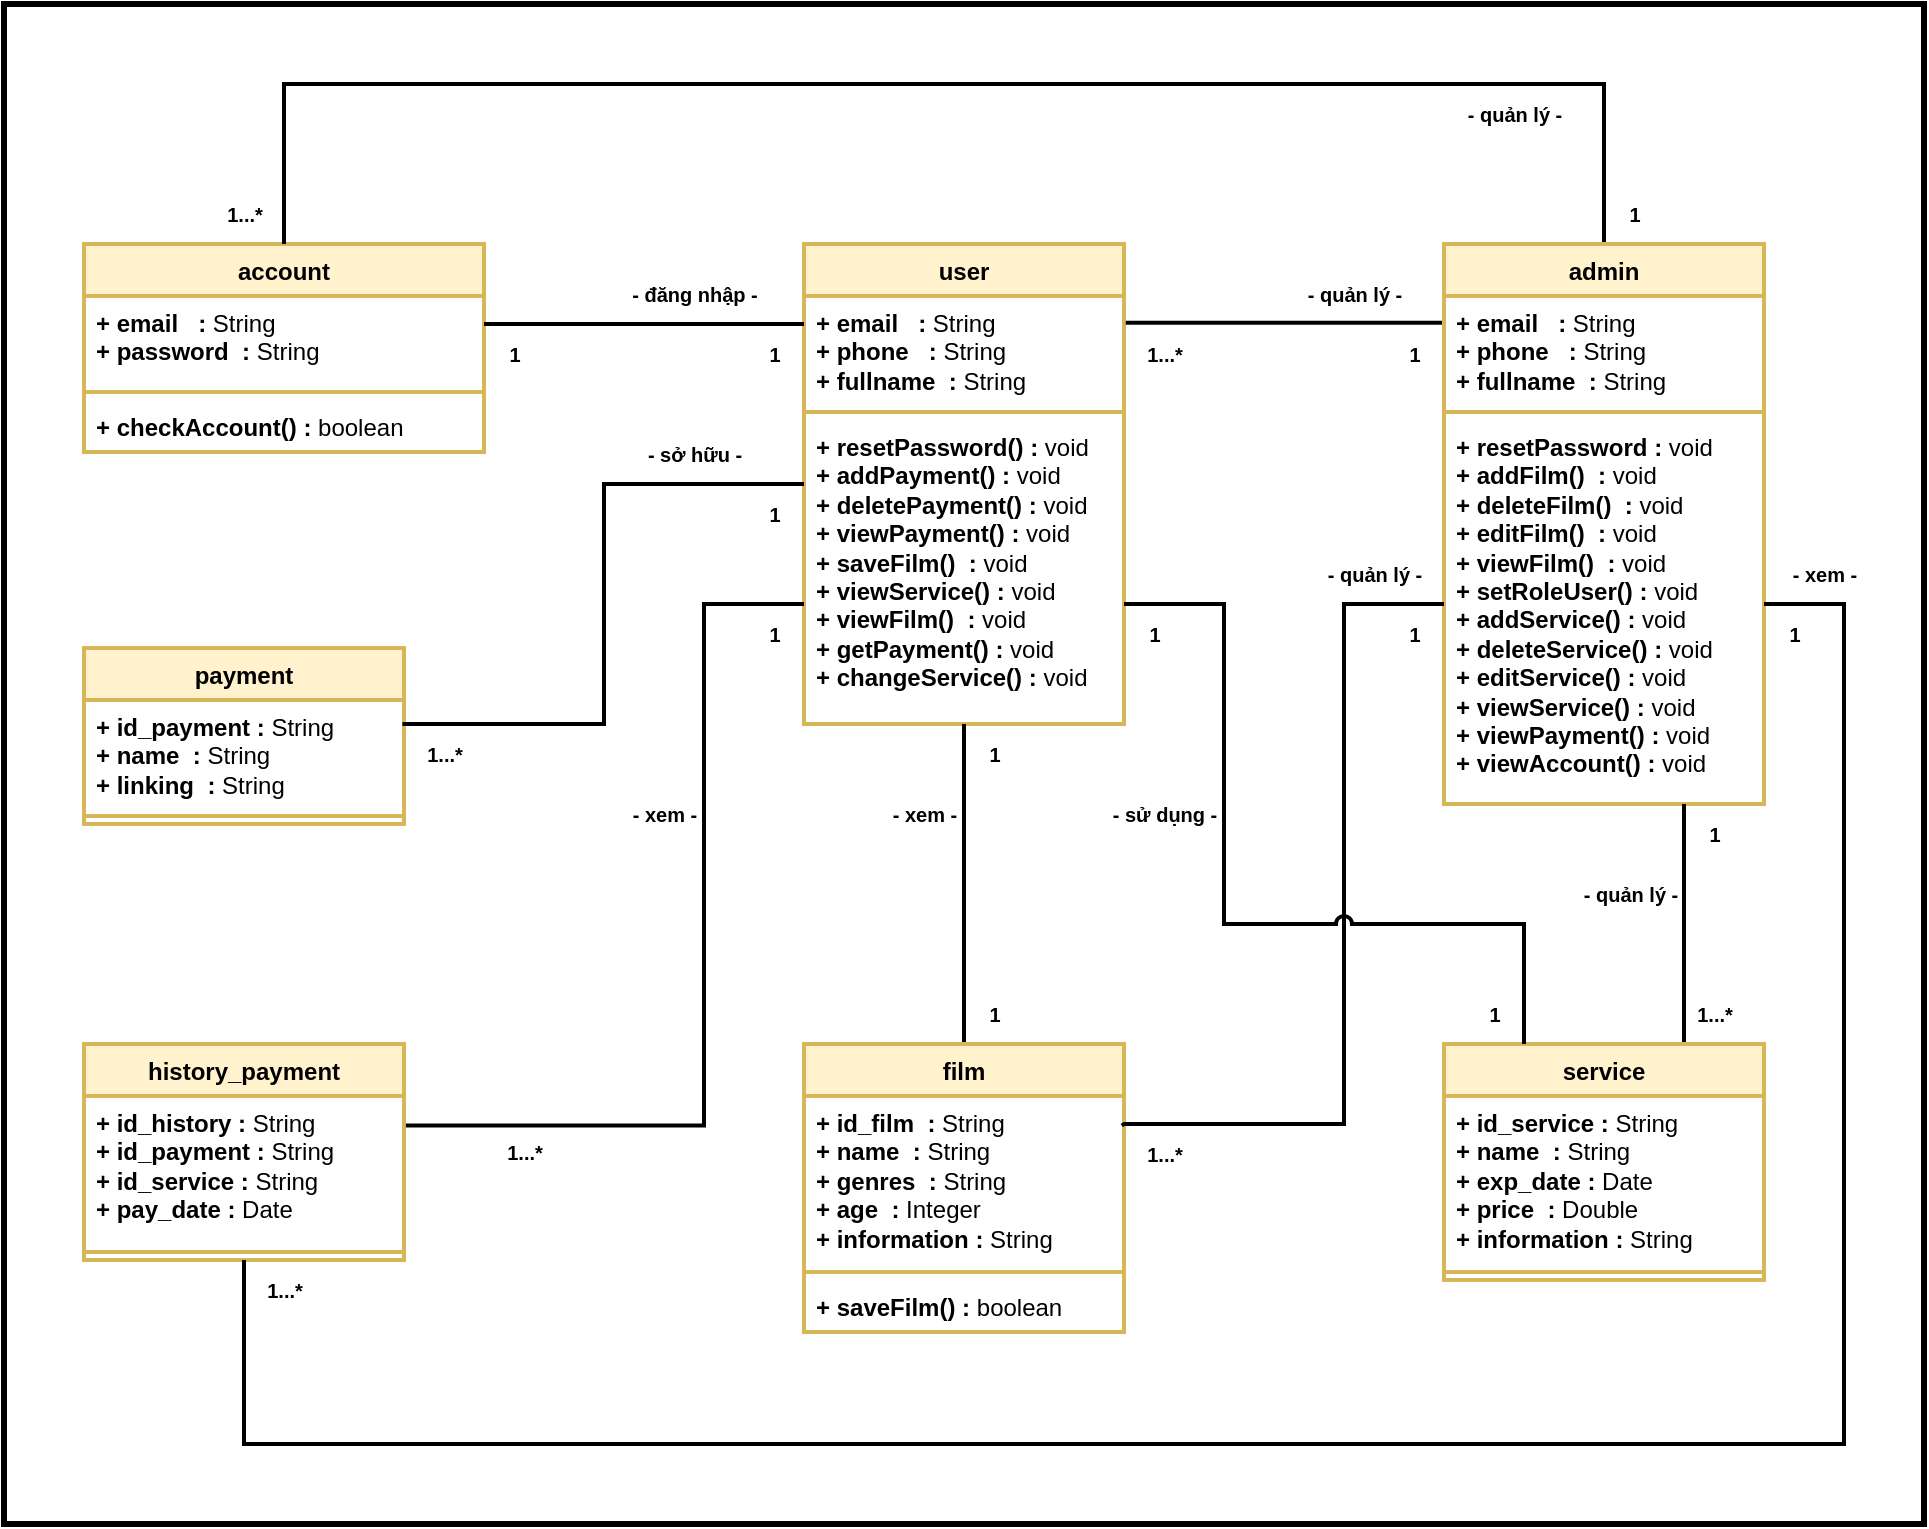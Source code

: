 <mxfile version="21.1.1" type="device">
  <diagram id="6WzJKjU1_KtXSiFTwz4n" name="Trang-1">
    <mxGraphModel dx="2204" dy="756" grid="1" gridSize="10" guides="1" tooltips="1" connect="1" arrows="1" fold="1" page="1" pageScale="1" pageWidth="827" pageHeight="1169" math="0" shadow="0">
      <root>
        <mxCell id="0" />
        <mxCell id="1" parent="0" />
        <mxCell id="_HMIhTGrNFbhqY7_e5Of-100" value="" style="rounded=0;whiteSpace=wrap;html=1;strokeWidth=3;" vertex="1" parent="1">
          <mxGeometry x="-480" y="80" width="960" height="760" as="geometry" />
        </mxCell>
        <mxCell id="_HMIhTGrNFbhqY7_e5Of-6" value="user" style="swimlane;fontStyle=1;align=center;verticalAlign=top;childLayout=stackLayout;horizontal=1;startSize=26;horizontalStack=0;resizeParent=1;resizeParentMax=0;resizeLast=0;collapsible=1;marginBottom=0;whiteSpace=wrap;html=1;strokeWidth=2;swimlaneFillColor=default;fillColor=#fff2cc;strokeColor=#d6b656;" vertex="1" parent="1">
          <mxGeometry x="-80" y="200" width="160" height="240" as="geometry" />
        </mxCell>
        <mxCell id="_HMIhTGrNFbhqY7_e5Of-7" value="&lt;b&gt;+ email&lt;/b&gt;&lt;span style=&quot;white-space: pre;&quot;&gt;	&lt;span style=&quot;white-space: pre;&quot;&gt;&lt;b&gt;	&lt;span style=&quot;white-space: pre;&quot;&gt;	&lt;/span&gt;&lt;/b&gt;&lt;/span&gt;&lt;/span&gt;&lt;b&gt;:&lt;/b&gt; String&lt;br&gt;&lt;b&gt;+ phone&lt;span style=&quot;white-space: pre;&quot;&gt;	&lt;/span&gt;&lt;span style=&quot;white-space: pre;&quot;&gt;	&lt;span style=&quot;white-space: pre;&quot;&gt;	&lt;/span&gt;&lt;/span&gt;: &lt;/b&gt;String&lt;br&gt;&lt;b&gt;+ fullname&lt;span style=&quot;white-space: pre;&quot;&gt;	&lt;span style=&quot;white-space: pre;&quot;&gt;	&lt;/span&gt;&lt;/span&gt;:&lt;/b&gt; String" style="text;strokeColor=none;fillColor=none;align=left;verticalAlign=top;spacingLeft=4;spacingRight=4;overflow=hidden;rotatable=0;points=[[0,0.5],[1,0.5]];portConstraint=eastwest;whiteSpace=wrap;html=1;fontStyle=0;strokeWidth=2;" vertex="1" parent="_HMIhTGrNFbhqY7_e5Of-6">
          <mxGeometry y="26" width="160" height="54" as="geometry" />
        </mxCell>
        <mxCell id="_HMIhTGrNFbhqY7_e5Of-8" value="" style="line;strokeWidth=2;fillColor=none;align=left;verticalAlign=middle;spacingTop=-1;spacingLeft=3;spacingRight=3;rotatable=0;labelPosition=right;points=[];portConstraint=eastwest;strokeColor=inherit;fontStyle=0" vertex="1" parent="_HMIhTGrNFbhqY7_e5Of-6">
          <mxGeometry y="80" width="160" height="8" as="geometry" />
        </mxCell>
        <mxCell id="_HMIhTGrNFbhqY7_e5Of-27" value="&lt;b&gt;+ resetPassword()&lt;span style=&quot;white-space: pre;&quot;&gt;	&lt;/span&gt;: &lt;/b&gt;void&lt;br&gt;&lt;b&gt;+ addPayment()&lt;span style=&quot;white-space: pre;&quot;&gt;	&lt;/span&gt;:&lt;/b&gt; void&lt;br&gt;&lt;b&gt;+ deletePayment()&lt;span style=&quot;white-space: pre;&quot;&gt;	&lt;/span&gt;:&lt;/b&gt; void&lt;br&gt;&lt;b&gt;+ viewPayment()&lt;span style=&quot;white-space: pre;&quot;&gt;	&lt;/span&gt;:&lt;/b&gt; void&lt;br&gt;&lt;b&gt;+ saveFilm()&lt;span style=&quot;white-space: pre;&quot;&gt;	&lt;/span&gt;&lt;span style=&quot;white-space: pre;&quot;&gt;	&lt;/span&gt;:&lt;/b&gt; void&lt;br&gt;&lt;b&gt;+ viewService()&lt;span style=&quot;white-space: pre;&quot;&gt;	&lt;/span&gt;:&lt;/b&gt; void&lt;br&gt;&lt;b&gt;+ viewFilm()&lt;span style=&quot;white-space: pre;&quot;&gt;	&lt;/span&gt;&lt;span style=&quot;white-space: pre;&quot;&gt;	&lt;/span&gt;:&lt;/b&gt; void&lt;br&gt;&lt;b&gt;+ getPayment()&lt;span style=&quot;white-space: pre;&quot;&gt;	&lt;/span&gt;:&lt;/b&gt; void&lt;br&gt;&lt;b&gt;+ changeService()&lt;span style=&quot;white-space: pre;&quot;&gt;	&lt;/span&gt;:&lt;/b&gt; void" style="text;strokeColor=none;fillColor=none;align=left;verticalAlign=top;spacingLeft=4;spacingRight=4;overflow=hidden;rotatable=0;points=[[0,0.5],[1,0.5]];portConstraint=eastwest;whiteSpace=wrap;html=1;fontStyle=0;strokeWidth=2;" vertex="1" parent="_HMIhTGrNFbhqY7_e5Of-6">
          <mxGeometry y="88" width="160" height="152" as="geometry" />
        </mxCell>
        <mxCell id="_HMIhTGrNFbhqY7_e5Of-10" value="account" style="swimlane;fontStyle=1;align=center;verticalAlign=top;childLayout=stackLayout;horizontal=1;startSize=26;horizontalStack=0;resizeParent=1;resizeParentMax=0;resizeLast=0;collapsible=1;marginBottom=0;whiteSpace=wrap;html=1;strokeWidth=2;swimlaneFillColor=default;fillColor=#fff2cc;strokeColor=#d6b656;" vertex="1" parent="1">
          <mxGeometry x="-440" y="200" width="200" height="104" as="geometry" />
        </mxCell>
        <mxCell id="_HMIhTGrNFbhqY7_e5Of-11" value="&lt;b&gt;+ email&lt;/b&gt;&lt;span style=&quot;white-space: pre;&quot;&gt;	&lt;span style=&quot;white-space: pre;&quot;&gt;&lt;b&gt;	&lt;span style=&quot;white-space: pre;&quot;&gt;	&lt;/span&gt;&lt;/b&gt;&lt;/span&gt;&lt;/span&gt;&lt;b&gt;:&lt;/b&gt; String&lt;br&gt;&lt;b&gt;+ password&lt;span style=&quot;white-space: pre;&quot;&gt;	&lt;span style=&quot;white-space: pre;&quot;&gt;	&lt;/span&gt;&lt;/span&gt;: &lt;/b&gt;String" style="text;strokeColor=none;fillColor=none;align=left;verticalAlign=top;spacingLeft=4;spacingRight=4;overflow=hidden;rotatable=0;points=[[0,0.5],[1,0.5]];portConstraint=eastwest;whiteSpace=wrap;html=1;fontStyle=0;strokeWidth=2;" vertex="1" parent="_HMIhTGrNFbhqY7_e5Of-10">
          <mxGeometry y="26" width="200" height="44" as="geometry" />
        </mxCell>
        <mxCell id="_HMIhTGrNFbhqY7_e5Of-12" value="" style="line;strokeWidth=2;fillColor=none;align=left;verticalAlign=middle;spacingTop=-1;spacingLeft=3;spacingRight=3;rotatable=0;labelPosition=right;points=[];portConstraint=eastwest;strokeColor=inherit;fontStyle=0" vertex="1" parent="_HMIhTGrNFbhqY7_e5Of-10">
          <mxGeometry y="70" width="200" height="8" as="geometry" />
        </mxCell>
        <mxCell id="_HMIhTGrNFbhqY7_e5Of-13" value="&lt;b&gt;+ checkAccount()&lt;span style=&quot;white-space: pre;&quot;&gt;	&lt;/span&gt;:&lt;/b&gt; boolean" style="text;strokeColor=none;fillColor=none;align=left;verticalAlign=top;spacingLeft=4;spacingRight=4;overflow=hidden;rotatable=0;points=[[0,0.5],[1,0.5]];portConstraint=eastwest;whiteSpace=wrap;html=1;fontStyle=0;strokeWidth=2;" vertex="1" parent="_HMIhTGrNFbhqY7_e5Of-10">
          <mxGeometry y="78" width="200" height="26" as="geometry" />
        </mxCell>
        <mxCell id="_HMIhTGrNFbhqY7_e5Of-59" style="edgeStyle=orthogonalEdgeStyle;rounded=0;orthogonalLoop=1;jettySize=auto;html=1;entryX=0.5;entryY=0;entryDx=0;entryDy=0;strokeWidth=2;endArrow=none;endFill=0;" edge="1" parent="1" source="_HMIhTGrNFbhqY7_e5Of-21" target="_HMIhTGrNFbhqY7_e5Of-10">
          <mxGeometry relative="1" as="geometry">
            <Array as="points">
              <mxPoint x="320" y="120" />
              <mxPoint x="-340" y="120" />
            </Array>
          </mxGeometry>
        </mxCell>
        <mxCell id="_HMIhTGrNFbhqY7_e5Of-101" style="edgeStyle=orthogonalEdgeStyle;rounded=0;orthogonalLoop=1;jettySize=auto;html=1;entryX=0.022;entryY=-0.021;entryDx=0;entryDy=0;endArrow=none;endFill=0;strokeWidth=2;entryPerimeter=0;" edge="1" parent="1" source="_HMIhTGrNFbhqY7_e5Of-21" target="_HMIhTGrNFbhqY7_e5Of-78">
          <mxGeometry relative="1" as="geometry">
            <Array as="points">
              <mxPoint x="81" y="240" />
            </Array>
          </mxGeometry>
        </mxCell>
        <mxCell id="_HMIhTGrNFbhqY7_e5Of-21" value="admin" style="swimlane;fontStyle=1;align=center;verticalAlign=top;childLayout=stackLayout;horizontal=1;startSize=26;horizontalStack=0;resizeParent=1;resizeParentMax=0;resizeLast=0;collapsible=1;marginBottom=0;whiteSpace=wrap;html=1;strokeWidth=2;swimlaneFillColor=default;fillColor=#fff2cc;strokeColor=#d6b656;" vertex="1" parent="1">
          <mxGeometry x="240" y="200" width="160" height="280" as="geometry" />
        </mxCell>
        <mxCell id="_HMIhTGrNFbhqY7_e5Of-25" value="&lt;b&gt;+ email&lt;/b&gt;&lt;span style=&quot;white-space: pre;&quot;&gt;	&lt;span style=&quot;white-space: pre;&quot;&gt;&lt;b&gt;	&lt;span style=&quot;white-space: pre;&quot;&gt;	&lt;/span&gt;&lt;/b&gt;&lt;/span&gt;&lt;/span&gt;&lt;b&gt;:&lt;/b&gt; String&lt;br&gt;&lt;b&gt;+ phone&lt;span style=&quot;white-space: pre;&quot;&gt;	&lt;/span&gt;&lt;span style=&quot;white-space: pre;&quot;&gt;	&lt;span style=&quot;white-space: pre;&quot;&gt;	&lt;/span&gt;&lt;/span&gt;: &lt;/b&gt;String&lt;br&gt;&lt;b&gt;+ fullname&lt;span style=&quot;white-space: pre;&quot;&gt;	&lt;span style=&quot;white-space: pre;&quot;&gt;	&lt;/span&gt;&lt;/span&gt;:&lt;/b&gt; String" style="text;strokeColor=none;fillColor=none;align=left;verticalAlign=top;spacingLeft=4;spacingRight=4;overflow=hidden;rotatable=0;points=[[0,0.5],[1,0.5]];portConstraint=eastwest;whiteSpace=wrap;html=1;fontStyle=0;strokeWidth=2;" vertex="1" parent="_HMIhTGrNFbhqY7_e5Of-21">
          <mxGeometry y="26" width="160" height="54" as="geometry" />
        </mxCell>
        <mxCell id="_HMIhTGrNFbhqY7_e5Of-23" value="" style="line;strokeWidth=2;fillColor=none;align=left;verticalAlign=middle;spacingTop=-1;spacingLeft=3;spacingRight=3;rotatable=0;labelPosition=right;points=[];portConstraint=eastwest;strokeColor=inherit;fontStyle=0" vertex="1" parent="_HMIhTGrNFbhqY7_e5Of-21">
          <mxGeometry y="80" width="160" height="8" as="geometry" />
        </mxCell>
        <mxCell id="_HMIhTGrNFbhqY7_e5Of-24" value="&lt;b&gt;+ resetPassword&lt;span style=&quot;white-space: pre;&quot;&gt;	&lt;/span&gt;: &lt;/b&gt;void&lt;br&gt;&lt;b&gt;+ addFilm()&lt;/b&gt;&lt;span style=&quot;font-weight: bold; white-space: pre;&quot;&gt;	&lt;/span&gt;&lt;span style=&quot;font-weight: bold; white-space: pre;&quot;&gt;	&lt;/span&gt;&lt;b&gt;: &lt;/b&gt;void&lt;br&gt;&lt;b&gt;+ deleteFilm()&lt;span style=&quot;white-space: pre;&quot;&gt;	&lt;/span&gt;&lt;span style=&quot;white-space: pre;&quot;&gt;	&lt;/span&gt;:&lt;/b&gt; void&lt;br&gt;&lt;b&gt;+ editFilm()&lt;span style=&quot;white-space: pre;&quot;&gt;	&lt;/span&gt;&lt;span style=&quot;white-space: pre;&quot;&gt;	&lt;/span&gt;:&lt;/b&gt; void&lt;br&gt;&lt;b&gt;+ viewFilm()&lt;span style=&quot;white-space: pre;&quot;&gt;	&lt;/span&gt;&lt;span style=&quot;white-space: pre;&quot;&gt;	&lt;/span&gt;:&lt;/b&gt; void&lt;br&gt;&lt;b&gt;+ setRoleUser()&lt;span style=&quot;white-space: pre;&quot;&gt;	&lt;/span&gt;:&amp;nbsp;&lt;/b&gt;void&lt;br&gt;&lt;b&gt;+ addService()&lt;span style=&quot;white-space: pre;&quot;&gt;	&lt;/span&gt;:&lt;/b&gt; void&lt;br&gt;&lt;b&gt;+ deleteService()&lt;span style=&quot;white-space: pre;&quot;&gt;	&lt;/span&gt;:&lt;/b&gt; void&lt;br&gt;&lt;b&gt;+ editService()&lt;span style=&quot;white-space: pre;&quot;&gt;	&lt;/span&gt;:&lt;/b&gt; void&lt;br&gt;&lt;b&gt;+ viewService()&lt;span style=&quot;white-space: pre;&quot;&gt;	&lt;/span&gt;:&lt;/b&gt; void&lt;br&gt;&lt;b&gt;+ viewPayment()&lt;span style=&quot;white-space: pre;&quot;&gt;	&lt;/span&gt;:&lt;/b&gt; void&lt;br&gt;&lt;b&gt;+ viewAccount()&lt;span style=&quot;white-space: pre;&quot;&gt;	&lt;/span&gt;:&lt;/b&gt; void" style="text;strokeColor=none;fillColor=none;align=left;verticalAlign=top;spacingLeft=4;spacingRight=4;overflow=hidden;rotatable=0;points=[[0,0.5],[1,0.5]];portConstraint=eastwest;whiteSpace=wrap;html=1;fontStyle=0;strokeWidth=2;" vertex="1" parent="_HMIhTGrNFbhqY7_e5Of-21">
          <mxGeometry y="88" width="160" height="192" as="geometry" />
        </mxCell>
        <mxCell id="_HMIhTGrNFbhqY7_e5Of-26" style="edgeStyle=orthogonalEdgeStyle;rounded=0;orthogonalLoop=1;jettySize=auto;html=1;exitX=1;exitY=0.5;exitDx=0;exitDy=0;" edge="1" parent="_HMIhTGrNFbhqY7_e5Of-21" source="_HMIhTGrNFbhqY7_e5Of-25" target="_HMIhTGrNFbhqY7_e5Of-25">
          <mxGeometry relative="1" as="geometry" />
        </mxCell>
        <mxCell id="_HMIhTGrNFbhqY7_e5Of-79" style="rounded=0;orthogonalLoop=1;jettySize=auto;html=1;endArrow=none;endFill=0;strokeWidth=2;" edge="1" parent="1" source="_HMIhTGrNFbhqY7_e5Of-28">
          <mxGeometry relative="1" as="geometry">
            <mxPoint y="440" as="targetPoint" />
            <Array as="points">
              <mxPoint y="490" />
              <mxPoint y="460" />
            </Array>
          </mxGeometry>
        </mxCell>
        <mxCell id="_HMIhTGrNFbhqY7_e5Of-28" value="film" style="swimlane;fontStyle=1;align=center;verticalAlign=top;childLayout=stackLayout;horizontal=1;startSize=26;horizontalStack=0;resizeParent=1;resizeParentMax=0;resizeLast=0;collapsible=1;marginBottom=0;whiteSpace=wrap;html=1;strokeWidth=2;swimlaneFillColor=default;fillColor=#fff2cc;strokeColor=#d6b656;" vertex="1" parent="1">
          <mxGeometry x="-80" y="600" width="160" height="144" as="geometry" />
        </mxCell>
        <mxCell id="_HMIhTGrNFbhqY7_e5Of-29" value="&lt;b&gt;+ id_film&lt;span style=&quot;white-space: pre;&quot;&gt;	&lt;/span&gt;&lt;span style=&quot;white-space: pre;&quot;&gt;	&lt;/span&gt;&lt;/b&gt;&lt;b&gt;:&lt;/b&gt; String&lt;br&gt;&lt;b&gt;+ name&lt;span style=&quot;white-space: pre;&quot;&gt;	&lt;span style=&quot;white-space: pre;&quot;&gt;	&lt;/span&gt;&lt;/span&gt;: &lt;/b&gt;String&lt;br&gt;&lt;b&gt;+ genres&lt;span style=&quot;white-space: pre;&quot;&gt;	&lt;span style=&quot;white-space: pre;&quot;&gt;	&lt;/span&gt;&lt;/span&gt;:&lt;/b&gt; String&lt;br&gt;&lt;b&gt;+ age&lt;span style=&quot;white-space: pre;&quot;&gt;	&lt;span style=&quot;white-space: pre;&quot;&gt;	&lt;/span&gt;&lt;/span&gt;&lt;span style=&quot;white-space: pre;&quot;&gt;:&lt;/span&gt;&lt;/b&gt;&amp;nbsp;Integer&lt;br&gt;&lt;b&gt;+ information&lt;span style=&quot;white-space: pre;&quot;&gt;	&lt;/span&gt;:&lt;/b&gt; String" style="text;strokeColor=none;fillColor=none;align=left;verticalAlign=top;spacingLeft=4;spacingRight=4;overflow=hidden;rotatable=0;points=[[0,0.5],[1,0.5]];portConstraint=eastwest;whiteSpace=wrap;html=1;fontStyle=0;strokeWidth=2;" vertex="1" parent="_HMIhTGrNFbhqY7_e5Of-28">
          <mxGeometry y="26" width="160" height="84" as="geometry" />
        </mxCell>
        <mxCell id="_HMIhTGrNFbhqY7_e5Of-30" value="" style="line;strokeWidth=2;fillColor=none;align=left;verticalAlign=middle;spacingTop=-1;spacingLeft=3;spacingRight=3;rotatable=0;labelPosition=right;points=[];portConstraint=eastwest;strokeColor=inherit;fontStyle=0" vertex="1" parent="_HMIhTGrNFbhqY7_e5Of-28">
          <mxGeometry y="110" width="160" height="8" as="geometry" />
        </mxCell>
        <mxCell id="_HMIhTGrNFbhqY7_e5Of-44" value="&lt;b&gt;+ saveFilm()&lt;span style=&quot;white-space: pre;&quot;&gt;	&lt;/span&gt;: &lt;/b&gt;boolean" style="text;strokeColor=none;fillColor=none;align=left;verticalAlign=top;spacingLeft=4;spacingRight=4;overflow=hidden;rotatable=0;points=[[0,0.5],[1,0.5]];portConstraint=eastwest;whiteSpace=wrap;html=1;fontStyle=0;strokeWidth=2;" vertex="1" parent="_HMIhTGrNFbhqY7_e5Of-28">
          <mxGeometry y="118" width="160" height="26" as="geometry" />
        </mxCell>
        <mxCell id="_HMIhTGrNFbhqY7_e5Of-32" value="payment" style="swimlane;fontStyle=1;align=center;verticalAlign=top;childLayout=stackLayout;horizontal=1;startSize=26;horizontalStack=0;resizeParent=1;resizeParentMax=0;resizeLast=0;collapsible=1;marginBottom=0;whiteSpace=wrap;html=1;strokeWidth=2;swimlaneFillColor=default;fillColor=#fff2cc;strokeColor=#d6b656;" vertex="1" parent="1">
          <mxGeometry x="-440" y="402" width="160" height="88" as="geometry" />
        </mxCell>
        <mxCell id="_HMIhTGrNFbhqY7_e5Of-33" value="&lt;b&gt;+ id_payment&lt;span style=&quot;white-space: pre;&quot;&gt;	&lt;/span&gt;&lt;/b&gt;&lt;b&gt;:&lt;/b&gt; String&lt;br&gt;&lt;b&gt;+ name&lt;/b&gt;&lt;span style=&quot;font-weight: bold; white-space: pre;&quot;&gt;	&lt;span style=&quot;white-space: pre;&quot;&gt;	&lt;/span&gt;&lt;/span&gt;&lt;b&gt;: &lt;/b&gt;String&lt;br&gt;&lt;b&gt;+ linking&lt;/b&gt;&lt;span style=&quot;font-weight: bold; white-space: pre;&quot;&gt;	&lt;span style=&quot;white-space: pre;&quot;&gt;	&lt;/span&gt;&lt;/span&gt;&lt;b&gt;: &lt;/b&gt;String" style="text;strokeColor=none;fillColor=none;align=left;verticalAlign=top;spacingLeft=4;spacingRight=4;overflow=hidden;rotatable=0;points=[[0,0.5],[1,0.5]];portConstraint=eastwest;whiteSpace=wrap;html=1;fontStyle=0;strokeWidth=2;" vertex="1" parent="_HMIhTGrNFbhqY7_e5Of-32">
          <mxGeometry y="26" width="160" height="54" as="geometry" />
        </mxCell>
        <mxCell id="_HMIhTGrNFbhqY7_e5Of-34" value="" style="line;strokeWidth=2;fillColor=none;align=left;verticalAlign=middle;spacingTop=-1;spacingLeft=3;spacingRight=3;rotatable=0;labelPosition=right;points=[];portConstraint=eastwest;strokeColor=inherit;fontStyle=0" vertex="1" parent="_HMIhTGrNFbhqY7_e5Of-32">
          <mxGeometry y="80" width="160" height="8" as="geometry" />
        </mxCell>
        <mxCell id="_HMIhTGrNFbhqY7_e5Of-93" style="edgeStyle=orthogonalEdgeStyle;rounded=0;orthogonalLoop=1;jettySize=auto;html=1;exitX=0.75;exitY=0;exitDx=0;exitDy=0;entryX=0.75;entryY=1;entryDx=0;entryDy=0;endArrow=none;endFill=0;strokeWidth=2;" edge="1" parent="1" source="_HMIhTGrNFbhqY7_e5Of-35" target="_HMIhTGrNFbhqY7_e5Of-21">
          <mxGeometry relative="1" as="geometry" />
        </mxCell>
        <mxCell id="_HMIhTGrNFbhqY7_e5Of-35" value="service" style="swimlane;fontStyle=1;align=center;verticalAlign=top;childLayout=stackLayout;horizontal=1;startSize=26;horizontalStack=0;resizeParent=1;resizeParentMax=0;resizeLast=0;collapsible=1;marginBottom=0;whiteSpace=wrap;html=1;strokeWidth=2;swimlaneFillColor=default;fillColor=#fff2cc;strokeColor=#d6b656;" vertex="1" parent="1">
          <mxGeometry x="240" y="600" width="160" height="118" as="geometry" />
        </mxCell>
        <mxCell id="_HMIhTGrNFbhqY7_e5Of-36" value="&lt;b&gt;+ id_service&lt;span style=&quot;white-space: pre;&quot;&gt;	&lt;/span&gt;&lt;/b&gt;&lt;b&gt;:&lt;/b&gt; String&lt;br&gt;&lt;b&gt;+ name&lt;span style=&quot;white-space: pre;&quot;&gt;	&lt;span style=&quot;white-space: pre;&quot;&gt;	&lt;/span&gt;&lt;/span&gt;: &lt;/b&gt;String&lt;br&gt;&lt;b&gt;+ exp_date&lt;span style=&quot;white-space: pre;&quot;&gt;	&lt;/span&gt;:&lt;/b&gt; Date&lt;br&gt;&lt;b&gt;+ price&lt;span style=&quot;white-space: pre;&quot;&gt;	&lt;span style=&quot;white-space: pre;&quot;&gt;	&lt;/span&gt;&lt;/span&gt;&lt;span style=&quot;white-space: pre;&quot;&gt;:&lt;/span&gt;&lt;/b&gt;&amp;nbsp;Double&lt;br&gt;&lt;b&gt;+ information&lt;span style=&quot;white-space: pre;&quot;&gt;	&lt;/span&gt;:&lt;/b&gt; String" style="text;strokeColor=none;fillColor=none;align=left;verticalAlign=top;spacingLeft=4;spacingRight=4;overflow=hidden;rotatable=0;points=[[0,0.5],[1,0.5]];portConstraint=eastwest;whiteSpace=wrap;html=1;fontStyle=0;strokeWidth=2;" vertex="1" parent="_HMIhTGrNFbhqY7_e5Of-35">
          <mxGeometry y="26" width="160" height="84" as="geometry" />
        </mxCell>
        <mxCell id="_HMIhTGrNFbhqY7_e5Of-37" value="" style="line;strokeWidth=2;fillColor=none;align=left;verticalAlign=middle;spacingTop=-1;spacingLeft=3;spacingRight=3;rotatable=0;labelPosition=right;points=[];portConstraint=eastwest;strokeColor=inherit;fontStyle=0" vertex="1" parent="_HMIhTGrNFbhqY7_e5Of-35">
          <mxGeometry y="110" width="160" height="8" as="geometry" />
        </mxCell>
        <mxCell id="_HMIhTGrNFbhqY7_e5Of-38" value="history_payment" style="swimlane;fontStyle=1;align=center;verticalAlign=top;childLayout=stackLayout;horizontal=1;startSize=26;horizontalStack=0;resizeParent=1;resizeParentMax=0;resizeLast=0;collapsible=1;marginBottom=0;whiteSpace=wrap;html=1;strokeWidth=2;swimlaneFillColor=default;fillColor=#fff2cc;strokeColor=#d6b656;" vertex="1" parent="1">
          <mxGeometry x="-440" y="600" width="160" height="108" as="geometry">
            <mxRectangle x="560" y="520" width="140" height="30" as="alternateBounds" />
          </mxGeometry>
        </mxCell>
        <mxCell id="_HMIhTGrNFbhqY7_e5Of-39" value="&lt;b&gt;+ id_history&lt;span style=&quot;white-space: pre;&quot;&gt;	&lt;/span&gt;&lt;/b&gt;&lt;b&gt;:&lt;/b&gt; String&lt;br&gt;&lt;b&gt;+ id_payment&lt;span style=&quot;white-space: pre;&quot;&gt;	&lt;/span&gt;: &lt;/b&gt;String&lt;br&gt;&lt;b&gt;+ id_service&lt;span style=&quot;white-space: pre;&quot;&gt;	&lt;/span&gt;:&lt;/b&gt; String&lt;br&gt;&lt;b&gt;+ pay_date&lt;span style=&quot;white-space: pre;&quot;&gt;	&lt;/span&gt;&lt;span style=&quot;white-space: pre;&quot;&gt;:&lt;/span&gt;&lt;/b&gt;&amp;nbsp;Date" style="text;strokeColor=none;fillColor=none;align=left;verticalAlign=top;spacingLeft=4;spacingRight=4;overflow=hidden;rotatable=0;points=[[0,0.5],[1,0.5]];portConstraint=eastwest;whiteSpace=wrap;html=1;fontStyle=0;strokeWidth=2;" vertex="1" parent="_HMIhTGrNFbhqY7_e5Of-38">
          <mxGeometry y="26" width="160" height="74" as="geometry" />
        </mxCell>
        <mxCell id="_HMIhTGrNFbhqY7_e5Of-40" value="" style="line;strokeWidth=2;fillColor=none;align=left;verticalAlign=middle;spacingTop=-1;spacingLeft=3;spacingRight=3;rotatable=0;labelPosition=right;points=[];portConstraint=eastwest;strokeColor=inherit;fontStyle=0" vertex="1" parent="_HMIhTGrNFbhqY7_e5Of-38">
          <mxGeometry y="100" width="160" height="8" as="geometry" />
        </mxCell>
        <mxCell id="_HMIhTGrNFbhqY7_e5Of-50" value="1" style="text;html=1;align=center;verticalAlign=middle;resizable=0;points=[];autosize=1;strokeColor=none;fillColor=none;fontFamily=Helvetica;fontStyle=1;fontSize=10;" vertex="1" parent="1">
          <mxGeometry x="210" y="240" width="30" height="30" as="geometry" />
        </mxCell>
        <mxCell id="_HMIhTGrNFbhqY7_e5Of-53" value="- quản lý -" style="text;html=1;align=center;verticalAlign=middle;resizable=0;points=[];autosize=1;strokeColor=none;fillColor=none;fontFamily=Helvetica;fontStyle=1;fontSize=10;" vertex="1" parent="1">
          <mxGeometry x="160" y="210" width="70" height="30" as="geometry" />
        </mxCell>
        <mxCell id="_HMIhTGrNFbhqY7_e5Of-55" style="edgeStyle=orthogonalEdgeStyle;rounded=0;orthogonalLoop=1;jettySize=auto;html=1;strokeWidth=2;endArrow=none;endFill=0;" edge="1" parent="1" source="_HMIhTGrNFbhqY7_e5Of-7">
          <mxGeometry relative="1" as="geometry">
            <mxPoint x="-240" y="240" as="targetPoint" />
            <Array as="points">
              <mxPoint x="-240" y="240" />
            </Array>
          </mxGeometry>
        </mxCell>
        <mxCell id="_HMIhTGrNFbhqY7_e5Of-56" value="- đăng nhập -" style="text;html=1;align=center;verticalAlign=middle;resizable=0;points=[];autosize=1;strokeColor=none;fillColor=none;fontFamily=Helvetica;fontStyle=1;fontSize=10;" vertex="1" parent="1">
          <mxGeometry x="-180" y="210" width="90" height="30" as="geometry" />
        </mxCell>
        <mxCell id="_HMIhTGrNFbhqY7_e5Of-57" value="1" style="text;html=1;align=center;verticalAlign=middle;resizable=0;points=[];autosize=1;strokeColor=none;fillColor=none;fontFamily=Helvetica;fontStyle=1;fontSize=10;" vertex="1" parent="1">
          <mxGeometry x="-110" y="240" width="30" height="30" as="geometry" />
        </mxCell>
        <mxCell id="_HMIhTGrNFbhqY7_e5Of-58" value="1" style="text;html=1;align=center;verticalAlign=middle;resizable=0;points=[];autosize=1;strokeColor=none;fillColor=none;fontFamily=Helvetica;fontStyle=1;fontSize=10;" vertex="1" parent="1">
          <mxGeometry x="-240" y="240" width="30" height="30" as="geometry" />
        </mxCell>
        <mxCell id="_HMIhTGrNFbhqY7_e5Of-60" value="- quản lý -" style="text;html=1;align=center;verticalAlign=middle;resizable=0;points=[];autosize=1;strokeColor=none;fillColor=none;fontFamily=Helvetica;fontStyle=1;fontSize=10;" vertex="1" parent="1">
          <mxGeometry x="240" y="120" width="70" height="30" as="geometry" />
        </mxCell>
        <mxCell id="_HMIhTGrNFbhqY7_e5Of-61" value="1" style="text;html=1;align=center;verticalAlign=middle;resizable=0;points=[];autosize=1;strokeColor=none;fillColor=none;fontFamily=Helvetica;fontStyle=1;fontSize=10;" vertex="1" parent="1">
          <mxGeometry x="320" y="170" width="30" height="30" as="geometry" />
        </mxCell>
        <mxCell id="_HMIhTGrNFbhqY7_e5Of-62" value="1...*" style="text;html=1;align=center;verticalAlign=middle;resizable=0;points=[];autosize=1;strokeColor=none;fillColor=none;fontFamily=Helvetica;fontStyle=1;fontSize=10;" vertex="1" parent="1">
          <mxGeometry x="-380" y="170" width="40" height="30" as="geometry" />
        </mxCell>
        <mxCell id="_HMIhTGrNFbhqY7_e5Of-63" style="edgeStyle=orthogonalEdgeStyle;rounded=0;orthogonalLoop=1;jettySize=auto;html=1;entryX=-0.02;entryY=0.032;entryDx=0;entryDy=0;endArrow=none;endFill=0;strokeWidth=2;entryPerimeter=0;" edge="1" parent="1" source="_HMIhTGrNFbhqY7_e5Of-27" target="_HMIhTGrNFbhqY7_e5Of-65">
          <mxGeometry relative="1" as="geometry">
            <Array as="points">
              <mxPoint x="-180" y="320" />
              <mxPoint x="-180" y="440" />
              <mxPoint x="-281" y="440" />
            </Array>
          </mxGeometry>
        </mxCell>
        <mxCell id="_HMIhTGrNFbhqY7_e5Of-64" value="1" style="text;html=1;align=center;verticalAlign=middle;resizable=0;points=[];autosize=1;strokeColor=none;fillColor=none;fontFamily=Helvetica;fontStyle=1;fontSize=10;" vertex="1" parent="1">
          <mxGeometry x="-110" y="320" width="30" height="30" as="geometry" />
        </mxCell>
        <mxCell id="_HMIhTGrNFbhqY7_e5Of-65" value="1...*" style="text;html=1;align=center;verticalAlign=middle;resizable=0;points=[];autosize=1;strokeColor=none;fillColor=none;fontFamily=Helvetica;fontStyle=1;fontSize=10;" vertex="1" parent="1">
          <mxGeometry x="-280" y="440" width="40" height="30" as="geometry" />
        </mxCell>
        <mxCell id="_HMIhTGrNFbhqY7_e5Of-66" value="- sở hữu -" style="text;html=1;align=center;verticalAlign=middle;resizable=0;points=[];autosize=1;strokeColor=none;fillColor=none;fontFamily=Helvetica;fontStyle=1;fontSize=10;rotation=0;" vertex="1" parent="1">
          <mxGeometry x="-170" y="290" width="70" height="30" as="geometry" />
        </mxCell>
        <mxCell id="_HMIhTGrNFbhqY7_e5Of-71" value="1" style="text;html=1;align=center;verticalAlign=middle;resizable=0;points=[];autosize=1;strokeColor=none;fillColor=none;fontFamily=Helvetica;fontStyle=1;fontSize=10;" vertex="1" parent="1">
          <mxGeometry x="400" y="380" width="30" height="30" as="geometry" />
        </mxCell>
        <mxCell id="_HMIhTGrNFbhqY7_e5Of-72" value="1...*" style="text;html=1;align=center;verticalAlign=middle;resizable=0;points=[];autosize=1;strokeColor=none;fillColor=none;fontFamily=Helvetica;fontStyle=1;fontSize=10;" vertex="1" parent="1">
          <mxGeometry x="-360" y="708" width="40" height="30" as="geometry" />
        </mxCell>
        <mxCell id="_HMIhTGrNFbhqY7_e5Of-74" style="edgeStyle=orthogonalEdgeStyle;rounded=0;orthogonalLoop=1;jettySize=auto;html=1;entryX=-0.027;entryY=0.026;entryDx=0;entryDy=0;endArrow=none;endFill=0;strokeWidth=2;entryPerimeter=0;" edge="1" parent="1" source="_HMIhTGrNFbhqY7_e5Of-24" target="_HMIhTGrNFbhqY7_e5Of-76">
          <mxGeometry relative="1" as="geometry">
            <Array as="points">
              <mxPoint x="190" y="380" />
              <mxPoint x="190" y="640" />
              <mxPoint x="80" y="640" />
            </Array>
          </mxGeometry>
        </mxCell>
        <mxCell id="_HMIhTGrNFbhqY7_e5Of-75" value="1" style="text;html=1;align=center;verticalAlign=middle;resizable=0;points=[];autosize=1;strokeColor=none;fillColor=none;fontFamily=Helvetica;fontStyle=1;fontSize=10;" vertex="1" parent="1">
          <mxGeometry x="210" y="380" width="30" height="30" as="geometry" />
        </mxCell>
        <mxCell id="_HMIhTGrNFbhqY7_e5Of-76" value="1...*" style="text;html=1;align=center;verticalAlign=middle;resizable=0;points=[];autosize=1;strokeColor=none;fillColor=none;fontFamily=Helvetica;fontStyle=1;fontSize=10;" vertex="1" parent="1">
          <mxGeometry x="80" y="640" width="40" height="30" as="geometry" />
        </mxCell>
        <mxCell id="_HMIhTGrNFbhqY7_e5Of-77" value="- quản lý -" style="text;html=1;align=center;verticalAlign=middle;resizable=0;points=[];autosize=1;strokeColor=none;fillColor=none;fontFamily=Helvetica;fontStyle=1;fontSize=10;" vertex="1" parent="1">
          <mxGeometry x="170" y="350" width="70" height="30" as="geometry" />
        </mxCell>
        <mxCell id="_HMIhTGrNFbhqY7_e5Of-78" value="1...*" style="text;html=1;align=center;verticalAlign=middle;resizable=0;points=[];autosize=1;strokeColor=none;fillColor=none;fontFamily=Helvetica;fontStyle=1;fontSize=10;" vertex="1" parent="1">
          <mxGeometry x="80" y="240" width="40" height="30" as="geometry" />
        </mxCell>
        <mxCell id="_HMIhTGrNFbhqY7_e5Of-80" value="1" style="text;html=1;align=center;verticalAlign=middle;resizable=0;points=[];autosize=1;strokeColor=none;fillColor=none;fontFamily=Helvetica;fontStyle=1;fontSize=10;" vertex="1" parent="1">
          <mxGeometry y="440" width="30" height="30" as="geometry" />
        </mxCell>
        <mxCell id="_HMIhTGrNFbhqY7_e5Of-81" value="1" style="text;html=1;align=center;verticalAlign=middle;resizable=0;points=[];autosize=1;strokeColor=none;fillColor=none;fontFamily=Helvetica;fontStyle=1;fontSize=10;" vertex="1" parent="1">
          <mxGeometry y="570" width="30" height="30" as="geometry" />
        </mxCell>
        <mxCell id="_HMIhTGrNFbhqY7_e5Of-82" value="- xem -" style="text;html=1;align=center;verticalAlign=middle;resizable=0;points=[];autosize=1;strokeColor=none;fillColor=none;fontFamily=Helvetica;fontStyle=1;fontSize=10;rotation=0;" vertex="1" parent="1">
          <mxGeometry x="-50" y="470" width="60" height="30" as="geometry" />
        </mxCell>
        <mxCell id="_HMIhTGrNFbhqY7_e5Of-84" style="edgeStyle=orthogonalEdgeStyle;rounded=0;orthogonalLoop=1;jettySize=auto;html=1;entryX=1.006;entryY=0.2;entryDx=0;entryDy=0;entryPerimeter=0;endArrow=none;endFill=0;strokeWidth=2;" edge="1" parent="1" source="_HMIhTGrNFbhqY7_e5Of-27" target="_HMIhTGrNFbhqY7_e5Of-39">
          <mxGeometry relative="1" as="geometry">
            <Array as="points">
              <mxPoint x="-130" y="380" />
              <mxPoint x="-130" y="641" />
            </Array>
          </mxGeometry>
        </mxCell>
        <mxCell id="_HMIhTGrNFbhqY7_e5Of-85" value="1" style="text;html=1;align=center;verticalAlign=middle;resizable=0;points=[];autosize=1;strokeColor=none;fillColor=none;fontFamily=Helvetica;fontStyle=1;fontSize=10;" vertex="1" parent="1">
          <mxGeometry x="-110" y="380" width="30" height="30" as="geometry" />
        </mxCell>
        <mxCell id="_HMIhTGrNFbhqY7_e5Of-86" value="1...*" style="text;html=1;align=center;verticalAlign=middle;resizable=0;points=[];autosize=1;strokeColor=none;fillColor=none;fontFamily=Helvetica;fontStyle=1;fontSize=10;" vertex="1" parent="1">
          <mxGeometry x="-240" y="639" width="40" height="30" as="geometry" />
        </mxCell>
        <mxCell id="_HMIhTGrNFbhqY7_e5Of-87" value="- xem -" style="text;html=1;align=center;verticalAlign=middle;resizable=0;points=[];autosize=1;strokeColor=none;fillColor=none;fontFamily=Helvetica;fontStyle=1;fontSize=10;rotation=0;" vertex="1" parent="1">
          <mxGeometry x="-180" y="470" width="60" height="30" as="geometry" />
        </mxCell>
        <mxCell id="_HMIhTGrNFbhqY7_e5Of-89" style="edgeStyle=orthogonalEdgeStyle;rounded=0;orthogonalLoop=1;jettySize=auto;html=1;strokeWidth=2;endArrow=none;endFill=0;jumpStyle=arc;" edge="1" parent="1" source="_HMIhTGrNFbhqY7_e5Of-27" target="_HMIhTGrNFbhqY7_e5Of-35">
          <mxGeometry relative="1" as="geometry">
            <Array as="points">
              <mxPoint x="130" y="380" />
              <mxPoint x="130" y="540" />
              <mxPoint x="280" y="540" />
            </Array>
          </mxGeometry>
        </mxCell>
        <mxCell id="_HMIhTGrNFbhqY7_e5Of-90" value="1" style="text;html=1;align=center;verticalAlign=middle;resizable=0;points=[];autosize=1;strokeColor=none;fillColor=none;fontFamily=Helvetica;fontStyle=1;fontSize=10;" vertex="1" parent="1">
          <mxGeometry x="80" y="380" width="30" height="30" as="geometry" />
        </mxCell>
        <mxCell id="_HMIhTGrNFbhqY7_e5Of-91" value="1" style="text;html=1;align=center;verticalAlign=middle;resizable=0;points=[];autosize=1;strokeColor=none;fillColor=none;fontFamily=Helvetica;fontStyle=1;fontSize=10;" vertex="1" parent="1">
          <mxGeometry x="250" y="570" width="30" height="30" as="geometry" />
        </mxCell>
        <mxCell id="_HMIhTGrNFbhqY7_e5Of-92" value="- sử dụng -" style="text;html=1;align=center;verticalAlign=middle;resizable=0;points=[];autosize=1;strokeColor=none;fillColor=none;fontFamily=Helvetica;fontStyle=1;fontSize=10;rotation=0;" vertex="1" parent="1">
          <mxGeometry x="60" y="470" width="80" height="30" as="geometry" />
        </mxCell>
        <mxCell id="_HMIhTGrNFbhqY7_e5Of-94" value="1...*" style="text;html=1;align=center;verticalAlign=middle;resizable=0;points=[];autosize=1;strokeColor=none;fillColor=none;fontFamily=Helvetica;fontStyle=1;fontSize=10;" vertex="1" parent="1">
          <mxGeometry x="355" y="570" width="40" height="30" as="geometry" />
        </mxCell>
        <mxCell id="_HMIhTGrNFbhqY7_e5Of-95" value="1" style="text;html=1;align=center;verticalAlign=middle;resizable=0;points=[];autosize=1;strokeColor=none;fillColor=none;fontFamily=Helvetica;fontStyle=1;fontSize=10;" vertex="1" parent="1">
          <mxGeometry x="360" y="480" width="30" height="30" as="geometry" />
        </mxCell>
        <mxCell id="_HMIhTGrNFbhqY7_e5Of-96" value="- quản lý -" style="text;html=1;align=center;verticalAlign=middle;resizable=0;points=[];autosize=1;strokeColor=none;fillColor=none;fontFamily=Helvetica;fontStyle=1;fontSize=10;" vertex="1" parent="1">
          <mxGeometry x="298" y="510" width="70" height="30" as="geometry" />
        </mxCell>
        <mxCell id="_HMIhTGrNFbhqY7_e5Of-98" style="edgeStyle=orthogonalEdgeStyle;rounded=0;orthogonalLoop=1;jettySize=auto;html=1;strokeWidth=2;endArrow=none;endFill=0;" edge="1" parent="1" source="_HMIhTGrNFbhqY7_e5Of-24" target="_HMIhTGrNFbhqY7_e5Of-40">
          <mxGeometry relative="1" as="geometry">
            <Array as="points">
              <mxPoint x="440" y="380" />
              <mxPoint x="440" y="800" />
              <mxPoint x="-360" y="800" />
            </Array>
          </mxGeometry>
        </mxCell>
        <mxCell id="_HMIhTGrNFbhqY7_e5Of-99" value="- xem -" style="text;html=1;align=center;verticalAlign=middle;resizable=0;points=[];autosize=1;strokeColor=none;fillColor=none;fontFamily=Helvetica;fontStyle=1;fontSize=10;rotation=0;" vertex="1" parent="1">
          <mxGeometry x="400" y="350" width="60" height="30" as="geometry" />
        </mxCell>
      </root>
    </mxGraphModel>
  </diagram>
</mxfile>
